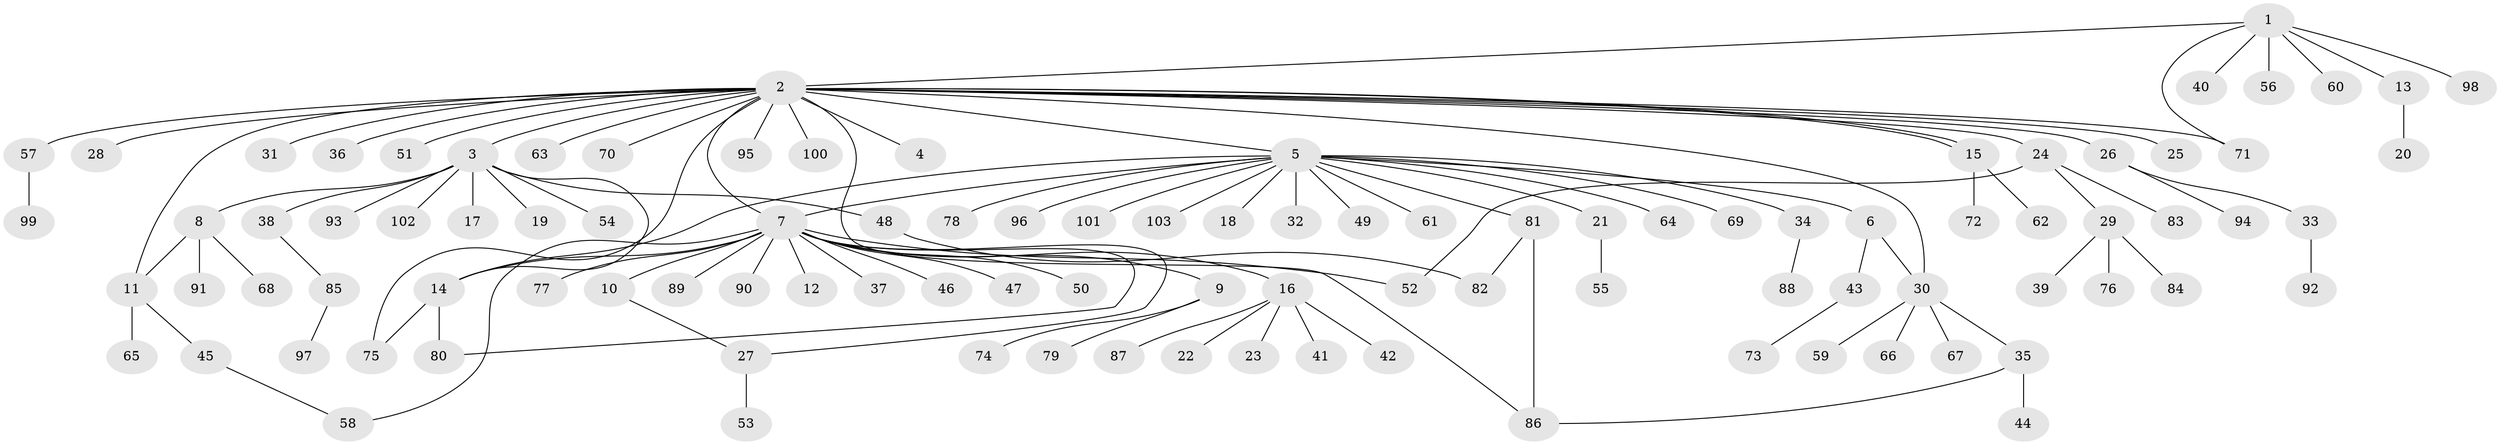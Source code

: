 // coarse degree distribution, {6: 0.012195121951219513, 32: 0.012195121951219513, 1: 0.6951219512195121, 16: 0.012195121951219513, 3: 0.036585365853658534, 17: 0.012195121951219513, 2: 0.13414634146341464, 4: 0.04878048780487805, 5: 0.024390243902439025, 7: 0.012195121951219513}
// Generated by graph-tools (version 1.1) at 2025/23/03/03/25 07:23:48]
// undirected, 103 vertices, 117 edges
graph export_dot {
graph [start="1"]
  node [color=gray90,style=filled];
  1;
  2;
  3;
  4;
  5;
  6;
  7;
  8;
  9;
  10;
  11;
  12;
  13;
  14;
  15;
  16;
  17;
  18;
  19;
  20;
  21;
  22;
  23;
  24;
  25;
  26;
  27;
  28;
  29;
  30;
  31;
  32;
  33;
  34;
  35;
  36;
  37;
  38;
  39;
  40;
  41;
  42;
  43;
  44;
  45;
  46;
  47;
  48;
  49;
  50;
  51;
  52;
  53;
  54;
  55;
  56;
  57;
  58;
  59;
  60;
  61;
  62;
  63;
  64;
  65;
  66;
  67;
  68;
  69;
  70;
  71;
  72;
  73;
  74;
  75;
  76;
  77;
  78;
  79;
  80;
  81;
  82;
  83;
  84;
  85;
  86;
  87;
  88;
  89;
  90;
  91;
  92;
  93;
  94;
  95;
  96;
  97;
  98;
  99;
  100;
  101;
  102;
  103;
  1 -- 2;
  1 -- 13;
  1 -- 40;
  1 -- 56;
  1 -- 60;
  1 -- 71;
  1 -- 98;
  2 -- 3;
  2 -- 4;
  2 -- 5;
  2 -- 7;
  2 -- 11;
  2 -- 15;
  2 -- 15;
  2 -- 24;
  2 -- 25;
  2 -- 26;
  2 -- 28;
  2 -- 30;
  2 -- 31;
  2 -- 36;
  2 -- 51;
  2 -- 57;
  2 -- 63;
  2 -- 70;
  2 -- 71;
  2 -- 75;
  2 -- 86;
  2 -- 95;
  2 -- 100;
  3 -- 8;
  3 -- 14;
  3 -- 17;
  3 -- 19;
  3 -- 38;
  3 -- 48;
  3 -- 54;
  3 -- 93;
  3 -- 102;
  5 -- 6;
  5 -- 7;
  5 -- 14;
  5 -- 18;
  5 -- 21;
  5 -- 32;
  5 -- 34;
  5 -- 49;
  5 -- 61;
  5 -- 64;
  5 -- 69;
  5 -- 78;
  5 -- 81;
  5 -- 96;
  5 -- 101;
  5 -- 103;
  6 -- 30;
  6 -- 43;
  7 -- 9;
  7 -- 10;
  7 -- 12;
  7 -- 14;
  7 -- 16;
  7 -- 27;
  7 -- 37;
  7 -- 46;
  7 -- 47;
  7 -- 50;
  7 -- 52;
  7 -- 58;
  7 -- 77;
  7 -- 80;
  7 -- 89;
  7 -- 90;
  8 -- 11;
  8 -- 68;
  8 -- 91;
  9 -- 74;
  9 -- 79;
  10 -- 27;
  11 -- 45;
  11 -- 65;
  13 -- 20;
  14 -- 75;
  14 -- 80;
  15 -- 62;
  15 -- 72;
  16 -- 22;
  16 -- 23;
  16 -- 41;
  16 -- 42;
  16 -- 87;
  21 -- 55;
  24 -- 29;
  24 -- 52;
  24 -- 83;
  26 -- 33;
  26 -- 94;
  27 -- 53;
  29 -- 39;
  29 -- 76;
  29 -- 84;
  30 -- 35;
  30 -- 59;
  30 -- 66;
  30 -- 67;
  33 -- 92;
  34 -- 88;
  35 -- 44;
  35 -- 86;
  38 -- 85;
  43 -- 73;
  45 -- 58;
  48 -- 82;
  57 -- 99;
  81 -- 82;
  81 -- 86;
  85 -- 97;
}

